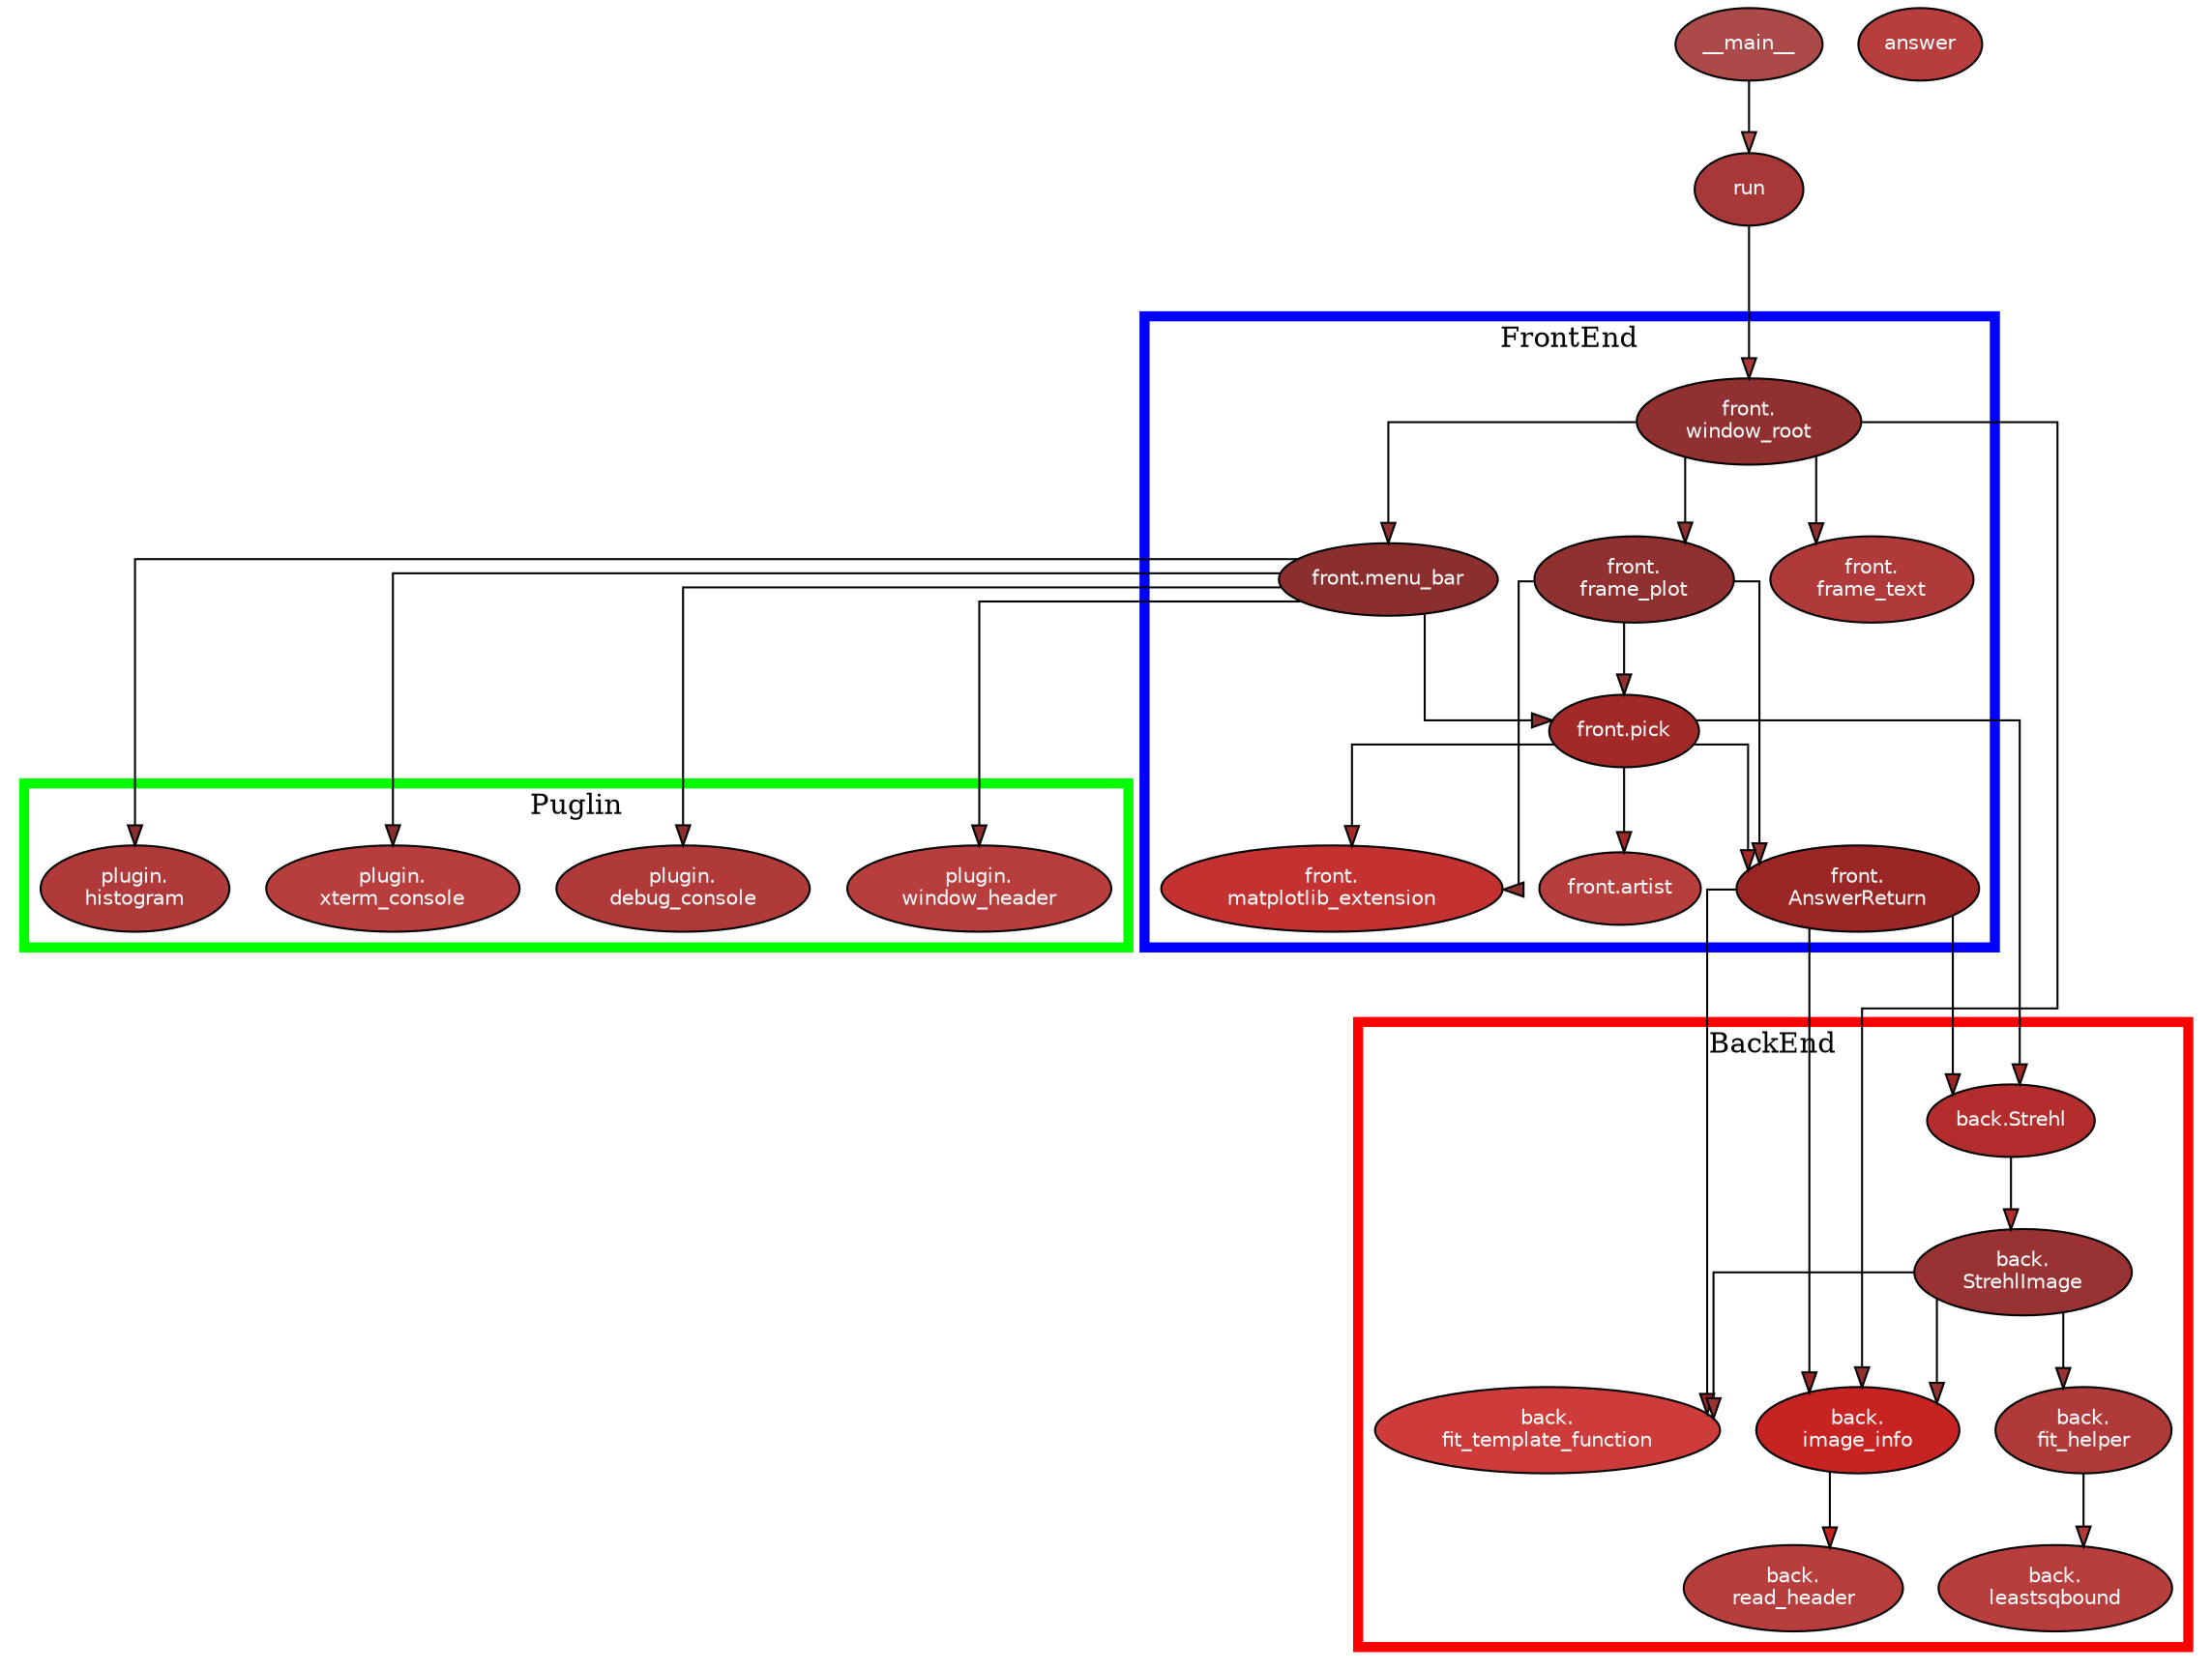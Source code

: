 digraph G {
    concentrate = true;
	splines = ortho;
  	compound = true;

    node [style=filled,fillcolor="#ffffff",
		  fontcolor="#000000",fontname=Helvetica,fontsize=10,
          rank="min",
	];
	edge [ overlap=true, color="#000000",  ]


subgraph cluster_front {
	label = "FrontEnd";
	color=blue;
    penwidth=5;

    abism_front_window_root [label="front\.\nwindow_root",fillcolor="#913030",fontcolor="#ffffff"];
    abism_front_frame_plot [label="front\.\nframe_plot",fillcolor="#913030",fontcolor="#ffffff"];

    abism_front_frame_text [label="front\.\nframe_text",fillcolor="#b03a3a",fontcolor="#ffffff"];
    abism_front_artist [label="front.artist",fillcolor="#b83d3d",fontcolor="#ffffff"];

    abism_front_menu_bar [label="front.menu_bar",fillcolor="#8a2e2e",fontcolor="#ffffff"];
    abism_front_AnswerReturn [label="front\.\nAnswerReturn",fillcolor="#9b2626",fontcolor="#ffffff"];

    abism_front_pick [label="front.pick",fillcolor="#a32828",fontcolor="#ffffff"];

    abism_front_matplotlib_extension [label="front\.\nmatplotlib_extension",fillcolor="#c43131",fontcolor="#ffffff"];
}


subgraph cluster_back {
	label = "BackEnd";
	color=red;
    penwidth=5;
	rank="min";

    abism_back_leastsqbound [label="back\.\nleastsqbound",fillcolor="#b83d3d",fontcolor="#ffffff"];

    abism_back_fit_helper [label="back\.\nfit_helper",fillcolor="#b03a3a",fontcolor="#ffffff"];
    abism_back_image_info [label="back\.\nimage_info",fillcolor="#c82323",fontcolor="#ffffff"];

    abism_back_StrehlImage [label="back\.\nStrehlImage",fillcolor="#993333",fontcolor="#ffffff"];

    abism_back_Strehl [label="back.Strehl",fillcolor="#b42d2d",fontcolor="#ffffff"];
    abism_back_read_header [label="back\.\nread_header",fillcolor="#b83d3d",fontcolor="#ffffff"];

    abism_back_fit_template_function [label="back\.\nfit_template_function",fillcolor="#ce3b3b",fontcolor="#ffffff"];
}


subgraph cluster_plugin {
	label = "Puglin";
	color=green;
    penwidth=5;
	rank="min";
	

    abism_plugin_debug_console [label="plugin\.\ndebug_console",fillcolor="#b03a3a",fontcolor="#ffffff"];
    abism_plugin_window_header [label="plugin\.\nwindow_header",fillcolor="#b83d3d",fontcolor="#ffffff"];

    abism_plugin_histogram [label="plugin\.\nhistogram",fillcolor="#b03a3a",fontcolor="#ffffff"];
    abism_plugin_xterm_console [label="plugin\.\nxterm_console",fillcolor="#b83d3d",fontcolor="#ffffff"];
}


    abism_answer [label="answer",fillcolor="#b83d3d",fontcolor="#ffffff"];


    abism___main__ [label="__main__",fillcolor="#ac4949",fontcolor="#ffffff"];


    abism_run [label="run",fillcolor="#a83838",fontcolor="#ffffff"];



    abism_front_AnswerReturn -> abism_back_Strehl [weight="5",minlen="2",fillcolor="#9b2626"];
    abism_front_pick -> abism_back_Strehl [weight="5",minlen="2",fillcolor="#a32828"];
    abism_back_Strehl -> abism_back_StrehlImage [weight="5",fillcolor="#b42d2d"];
    abism_back_StrehlImage -> abism_back_fit_helper [weight="5",fillcolor="#993333"];
    abism_back_StrehlImage -> abism_back_fit_template_function [weight="5",fillcolor="#993333"];
    abism_front_AnswerReturn -> abism_back_fit_template_function [weight="5",minlen="2",fillcolor="#9b2626"];
    abism_back_StrehlImage -> abism_back_image_info [weight="5",fillcolor="#993333"];
    abism_front_AnswerReturn -> abism_back_image_info [weight="5",minlen="2",fillcolor="#9b2626"];
    abism_front_window_root -> abism_back_image_info [weight="5",minlen="2",fillcolor="#913030"];
    abism_back_fit_helper -> abism_back_leastsqbound [weight="5",fillcolor="#b03a3a"];
    abism_back_image_info -> abism_back_read_header [weight="5",fillcolor="#c82323"];




    abism_front_frame_plot -> abism_front_AnswerReturn [weight="5",fillcolor="#913030"];
    abism_front_pick -> abism_front_AnswerReturn [weight="5",fillcolor="#a32828"];
    abism_front_pick -> abism_front_artist [weight="5",fillcolor="#a32828"];
    abism_front_window_root -> abism_front_frame_plot [weight="5",fillcolor="#913030"];
    abism_front_window_root -> abism_front_frame_text [weight="5",fillcolor="#913030"];
    abism_front_frame_plot -> abism_front_matplotlib_extension [weight="5",fillcolor="#913030"];
    abism_front_pick -> abism_front_matplotlib_extension [weight="5",fillcolor="#a32828"];
    abism_front_window_root -> abism_front_menu_bar [weight="5",fillcolor="#913030"];
    abism_front_frame_plot -> abism_front_pick [weight="5",fillcolor="#913030"];
    abism_front_menu_bar -> abism_front_pick [weight="5",fillcolor="#8a2e2e"];









    abism_run -> abism_front_window_root [weight="5",minlen="2",fillcolor="#a83838"];
    abism_front_menu_bar -> abism_plugin_debug_console [weight="5",minlen="2",fillcolor="#8a2e2e"];
    abism_front_menu_bar -> abism_plugin_histogram [weight="5",minlen="2",fillcolor="#8a2e2e"];
    abism_front_menu_bar -> abism_plugin_window_header [weight="5",minlen="2",fillcolor="#8a2e2e"];
    abism_front_menu_bar -> abism_plugin_xterm_console [weight="5",minlen="2",fillcolor="#8a2e2e"];
    abism___main__ -> abism_run [weight="5",fillcolor="#ac4949"];




















}

